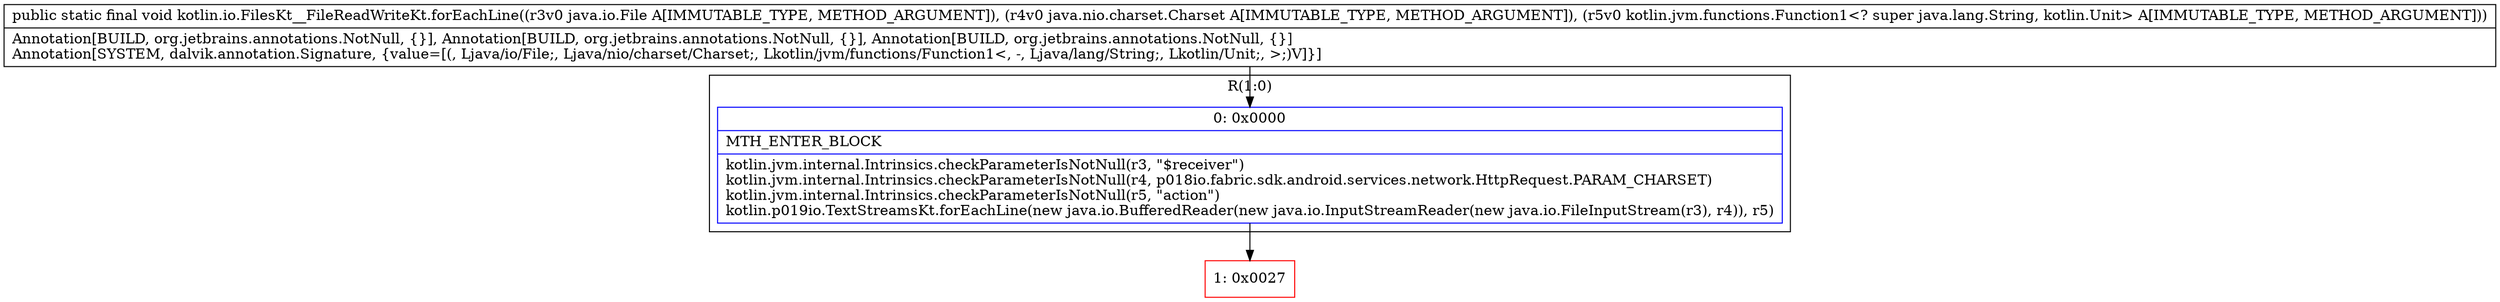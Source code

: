 digraph "CFG forkotlin.io.FilesKt__FileReadWriteKt.forEachLine(Ljava\/io\/File;Ljava\/nio\/charset\/Charset;Lkotlin\/jvm\/functions\/Function1;)V" {
subgraph cluster_Region_1799779270 {
label = "R(1:0)";
node [shape=record,color=blue];
Node_0 [shape=record,label="{0\:\ 0x0000|MTH_ENTER_BLOCK\l|kotlin.jvm.internal.Intrinsics.checkParameterIsNotNull(r3, \"$receiver\")\lkotlin.jvm.internal.Intrinsics.checkParameterIsNotNull(r4, p018io.fabric.sdk.android.services.network.HttpRequest.PARAM_CHARSET)\lkotlin.jvm.internal.Intrinsics.checkParameterIsNotNull(r5, \"action\")\lkotlin.p019io.TextStreamsKt.forEachLine(new java.io.BufferedReader(new java.io.InputStreamReader(new java.io.FileInputStream(r3), r4)), r5)\l}"];
}
Node_1 [shape=record,color=red,label="{1\:\ 0x0027}"];
MethodNode[shape=record,label="{public static final void kotlin.io.FilesKt__FileReadWriteKt.forEachLine((r3v0 java.io.File A[IMMUTABLE_TYPE, METHOD_ARGUMENT]), (r4v0 java.nio.charset.Charset A[IMMUTABLE_TYPE, METHOD_ARGUMENT]), (r5v0 kotlin.jvm.functions.Function1\<? super java.lang.String, kotlin.Unit\> A[IMMUTABLE_TYPE, METHOD_ARGUMENT]))  | Annotation[BUILD, org.jetbrains.annotations.NotNull, \{\}], Annotation[BUILD, org.jetbrains.annotations.NotNull, \{\}], Annotation[BUILD, org.jetbrains.annotations.NotNull, \{\}]\lAnnotation[SYSTEM, dalvik.annotation.Signature, \{value=[(, Ljava\/io\/File;, Ljava\/nio\/charset\/Charset;, Lkotlin\/jvm\/functions\/Function1\<, \-, Ljava\/lang\/String;, Lkotlin\/Unit;, \>;)V]\}]\l}"];
MethodNode -> Node_0;
Node_0 -> Node_1;
}

